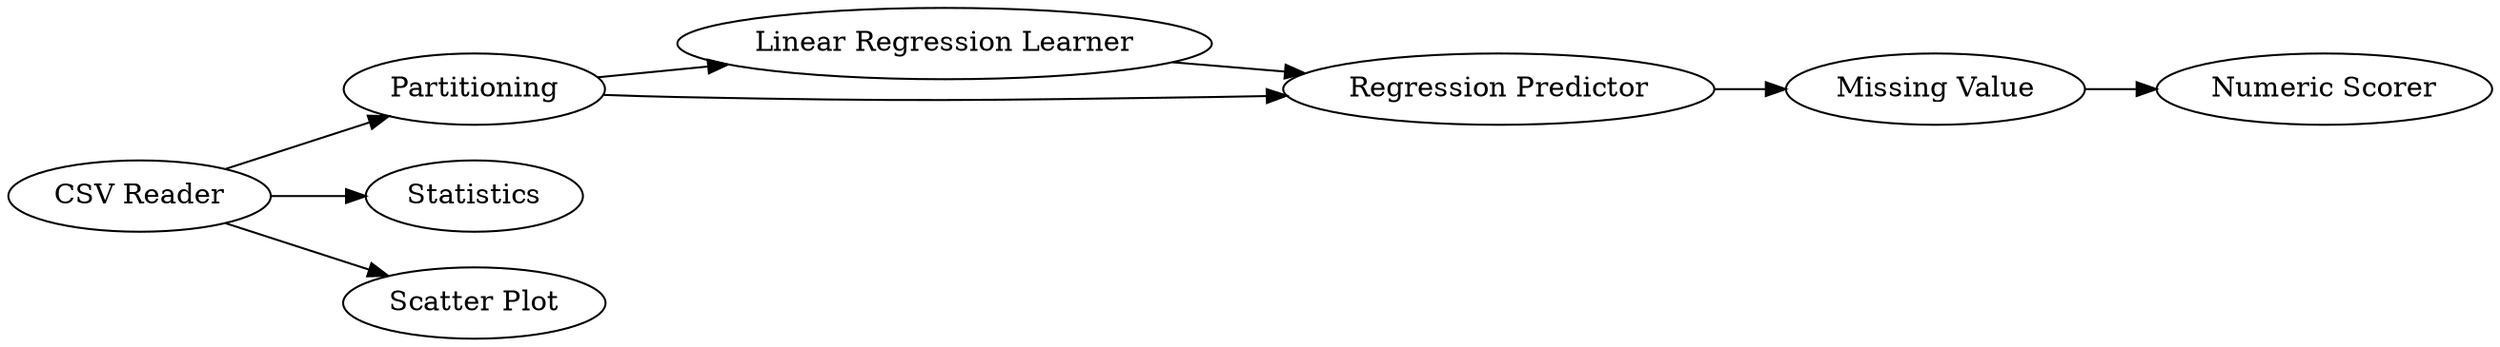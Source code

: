 digraph {
	29 -> 31
	44 -> 65
	31 -> 32
	44 -> 29
	63 -> 30
	29 -> 32
	32 -> 63
	44 -> 66
	30 [label="Numeric Scorer"]
	44 [label="CSV Reader"]
	66 [label="Scatter Plot"]
	29 [label=Partitioning]
	31 [label="Linear Regression Learner"]
	65 [label=Statistics]
	63 [label="Missing Value"]
	32 [label="Regression Predictor"]
	rankdir=LR
}
